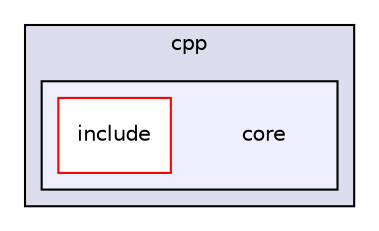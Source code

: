 digraph "/home/runner/work/lluvia/lluvia/lluvia/cpp/core" {
  compound=true
  node [ fontsize="10", fontname="Helvetica"];
  edge [ labelfontsize="10", labelfontname="Helvetica"];
  subgraph clusterdir_b548abd9aebe4efd72f75b2a4924c59f {
    graph [ bgcolor="#ddddee", pencolor="black", label="cpp" fontname="Helvetica", fontsize="10", URL="dir_b548abd9aebe4efd72f75b2a4924c59f.html"]
  subgraph clusterdir_5f5ab2ad72d038f3eec668df6e42d960 {
    graph [ bgcolor="#eeeeff", pencolor="black", label="" URL="dir_5f5ab2ad72d038f3eec668df6e42d960.html"];
    dir_5f5ab2ad72d038f3eec668df6e42d960 [shape=plaintext label="core"];
    dir_9cd11b8dd777287adb14a01c266b10bf [shape=box label="include" color="red" fillcolor="white" style="filled" URL="dir_9cd11b8dd777287adb14a01c266b10bf.html"];
  }
  }
}
